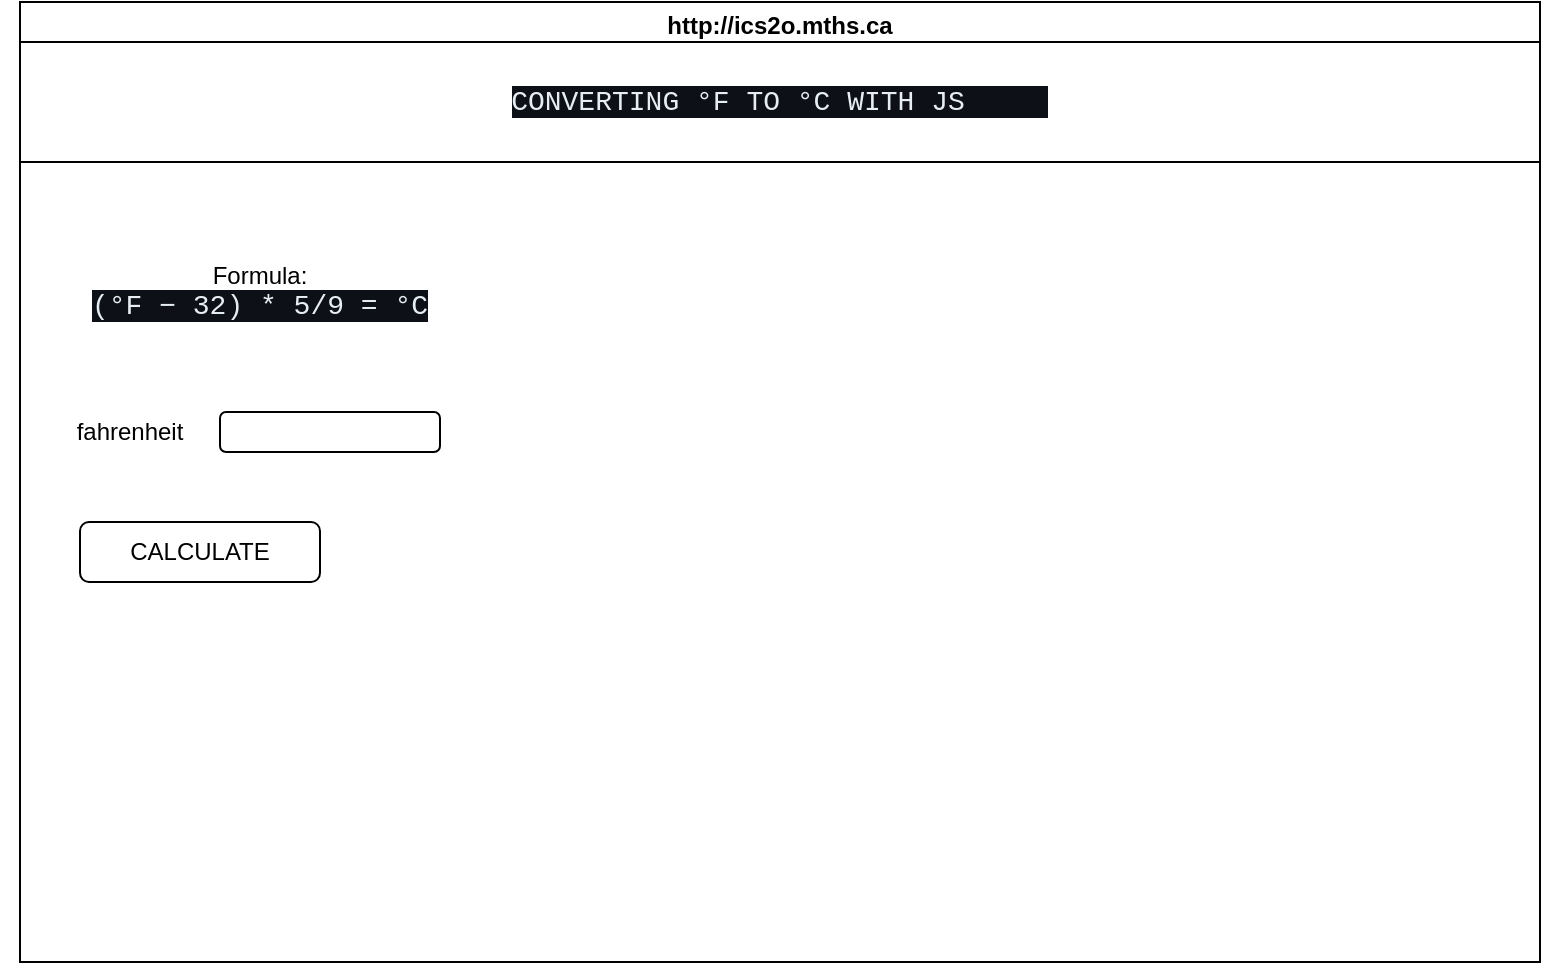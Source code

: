 <mxfile>
    <diagram id="HIP3nbAZw_EuaXWnEj3U" name="Page-1">
        <mxGraphModel dx="606" dy="1676" grid="1" gridSize="10" guides="1" tooltips="1" connect="1" arrows="1" fold="1" page="1" pageScale="1" pageWidth="850" pageHeight="1100" math="0" shadow="0">
            <root>
                <mxCell id="0"/>
                <mxCell id="1" parent="0"/>
                <mxCell id="7" value="http://ics2o.mths.ca" style="swimlane;whiteSpace=wrap;html=1;" parent="1" vertex="1">
                    <mxGeometry x="20" y="-20" width="760" height="480" as="geometry"/>
                </mxCell>
                <mxCell id="8" value="Formula:&lt;br&gt;&lt;span style=&quot;background-color: rgb(13, 17, 23); color: rgb(230, 237, 243); font-family: Consolas, &amp;quot;Courier New&amp;quot;, monospace; font-size: 14px;&quot;&gt;(°F − 32) * 5/9 = °C&lt;/span&gt;" style="text;html=1;strokeColor=none;fillColor=none;align=center;verticalAlign=middle;whiteSpace=wrap;rounded=0;" vertex="1" parent="7">
                    <mxGeometry x="10" y="90" width="220" height="110" as="geometry"/>
                </mxCell>
                <mxCell id="9" value="fahrenheit" style="text;html=1;strokeColor=none;fillColor=none;align=center;verticalAlign=middle;whiteSpace=wrap;rounded=0;" vertex="1" parent="7">
                    <mxGeometry x="-10" y="200" width="130" height="30" as="geometry"/>
                </mxCell>
                <mxCell id="10" value="" style="rounded=1;whiteSpace=wrap;html=1;" vertex="1" parent="7">
                    <mxGeometry x="100" y="205" width="110" height="20" as="geometry"/>
                </mxCell>
                <mxCell id="11" value="CALCULATE" style="rounded=1;whiteSpace=wrap;html=1;" vertex="1" parent="7">
                    <mxGeometry x="30" y="260" width="120" height="30" as="geometry"/>
                </mxCell>
                <mxCell id="12" value="&lt;span style=&quot;color: rgb(230, 237, 243); font-family: Consolas, &amp;quot;Courier New&amp;quot;, monospace; font-size: 14px; background-color: rgb(13, 17, 23);&quot;&gt;CONVERTING °F TO °C WITH JS&lt;span style=&quot;white-space: pre;&quot;&gt;&#9;&lt;/span&gt;&lt;/span&gt;" style="rounded=0;whiteSpace=wrap;html=1;" vertex="1" parent="7">
                    <mxGeometry y="20" width="760" height="60" as="geometry"/>
                </mxCell>
            </root>
        </mxGraphModel>
    </diagram>
</mxfile>